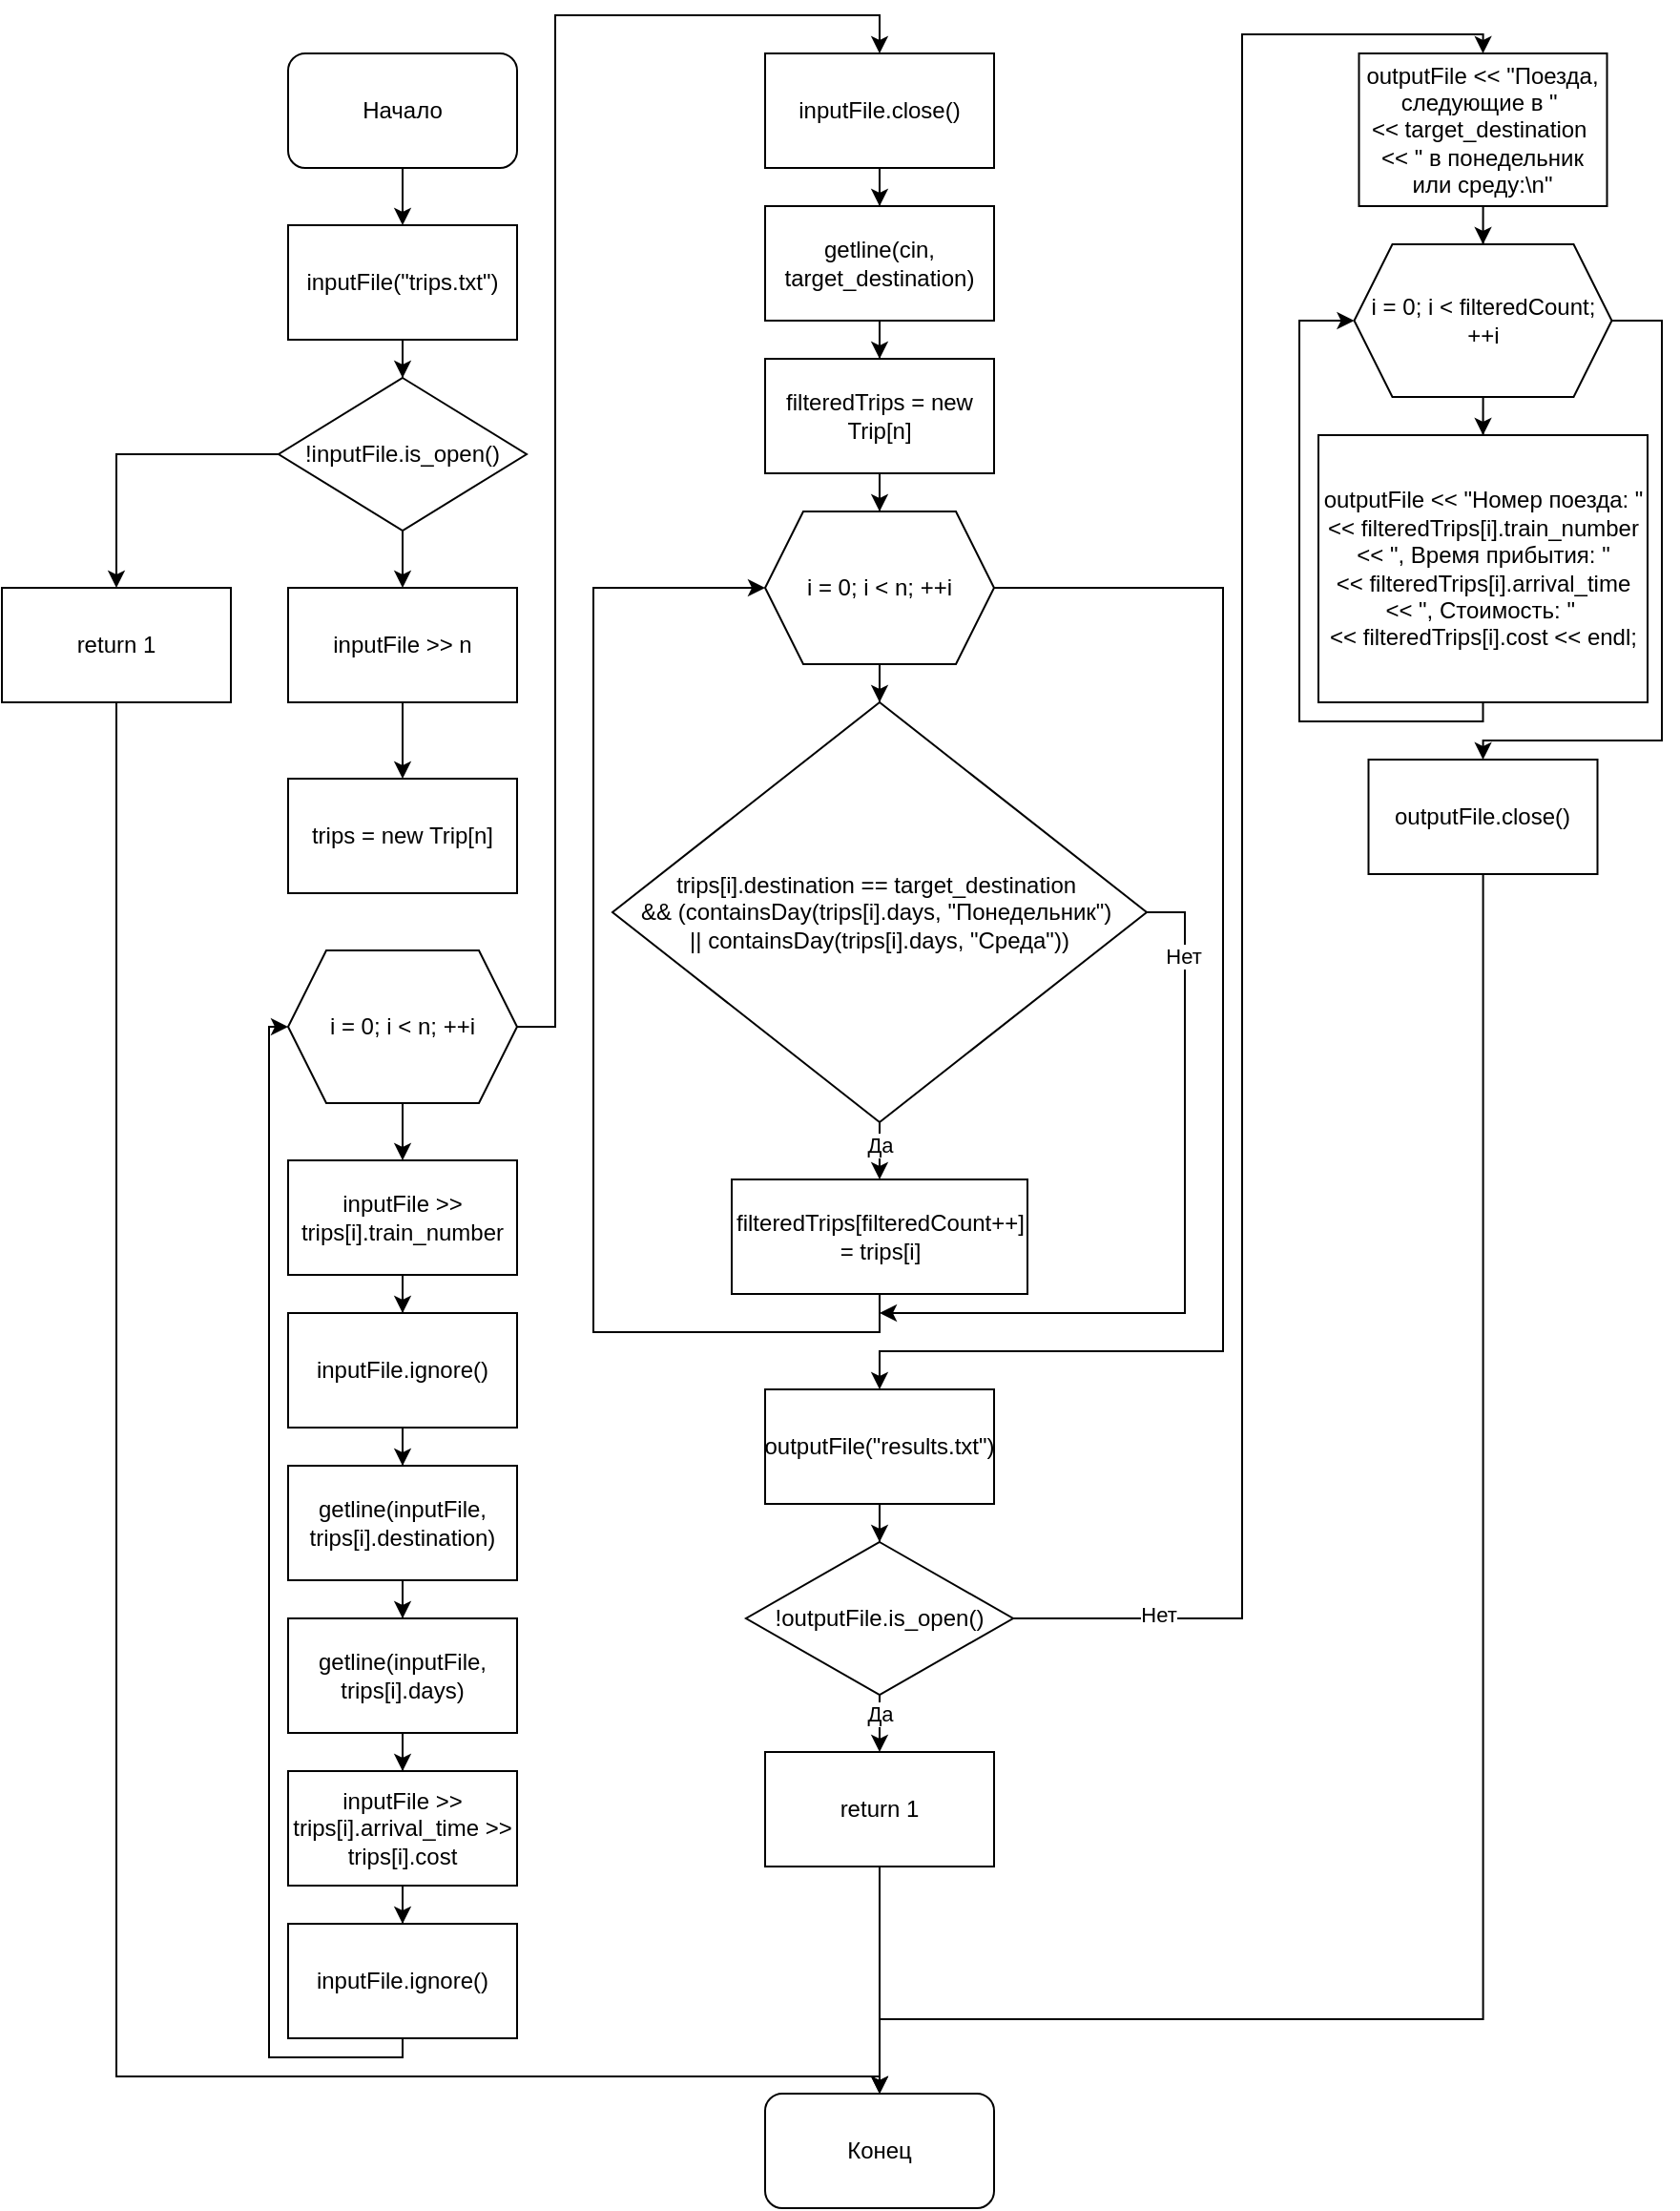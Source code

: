 <mxfile version="25.0.3">
  <diagram id="C5RBs43oDa-KdzZeNtuy" name="Page-1">
    <mxGraphModel dx="2620" dy="989" grid="1" gridSize="10" guides="1" tooltips="1" connect="1" arrows="1" fold="1" page="1" pageScale="1" pageWidth="827" pageHeight="1169" math="0" shadow="0">
      <root>
        <mxCell id="WIyWlLk6GJQsqaUBKTNV-0" />
        <mxCell id="WIyWlLk6GJQsqaUBKTNV-1" parent="WIyWlLk6GJQsqaUBKTNV-0" />
        <mxCell id="GQP_PlhW4etcPD42UCdk-39" style="edgeStyle=orthogonalEdgeStyle;rounded=0;orthogonalLoop=1;jettySize=auto;html=1;entryX=0.5;entryY=0;entryDx=0;entryDy=0;" edge="1" parent="WIyWlLk6GJQsqaUBKTNV-1" source="GQP_PlhW4etcPD42UCdk-0" target="GQP_PlhW4etcPD42UCdk-2">
          <mxGeometry relative="1" as="geometry" />
        </mxCell>
        <mxCell id="GQP_PlhW4etcPD42UCdk-0" value="Начало" style="rounded=1;whiteSpace=wrap;html=1;" vertex="1" parent="WIyWlLk6GJQsqaUBKTNV-1">
          <mxGeometry x="130" y="40" width="120" height="60" as="geometry" />
        </mxCell>
        <mxCell id="GQP_PlhW4etcPD42UCdk-40" style="edgeStyle=orthogonalEdgeStyle;rounded=0;orthogonalLoop=1;jettySize=auto;html=1;entryX=0.5;entryY=0;entryDx=0;entryDy=0;" edge="1" parent="WIyWlLk6GJQsqaUBKTNV-1" source="GQP_PlhW4etcPD42UCdk-2" target="GQP_PlhW4etcPD42UCdk-3">
          <mxGeometry relative="1" as="geometry" />
        </mxCell>
        <mxCell id="GQP_PlhW4etcPD42UCdk-2" value="inputFile(&quot;trips.txt&quot;)" style="rounded=0;whiteSpace=wrap;html=1;" vertex="1" parent="WIyWlLk6GJQsqaUBKTNV-1">
          <mxGeometry x="130" y="130" width="120" height="60" as="geometry" />
        </mxCell>
        <mxCell id="GQP_PlhW4etcPD42UCdk-41" style="edgeStyle=orthogonalEdgeStyle;rounded=0;orthogonalLoop=1;jettySize=auto;html=1;entryX=0.5;entryY=0;entryDx=0;entryDy=0;" edge="1" parent="WIyWlLk6GJQsqaUBKTNV-1" source="GQP_PlhW4etcPD42UCdk-3" target="GQP_PlhW4etcPD42UCdk-5">
          <mxGeometry relative="1" as="geometry" />
        </mxCell>
        <mxCell id="GQP_PlhW4etcPD42UCdk-64" style="edgeStyle=orthogonalEdgeStyle;rounded=0;orthogonalLoop=1;jettySize=auto;html=1;entryX=0.5;entryY=0;entryDx=0;entryDy=0;" edge="1" parent="WIyWlLk6GJQsqaUBKTNV-1" source="GQP_PlhW4etcPD42UCdk-3" target="GQP_PlhW4etcPD42UCdk-4">
          <mxGeometry relative="1" as="geometry" />
        </mxCell>
        <mxCell id="GQP_PlhW4etcPD42UCdk-3" value="!inputFile.is_open()" style="rhombus;whiteSpace=wrap;html=1;" vertex="1" parent="WIyWlLk6GJQsqaUBKTNV-1">
          <mxGeometry x="125" y="210" width="130" height="80" as="geometry" />
        </mxCell>
        <mxCell id="GQP_PlhW4etcPD42UCdk-69" style="edgeStyle=orthogonalEdgeStyle;rounded=0;orthogonalLoop=1;jettySize=auto;html=1;entryX=0.5;entryY=0;entryDx=0;entryDy=0;" edge="1" parent="WIyWlLk6GJQsqaUBKTNV-1" source="GQP_PlhW4etcPD42UCdk-4" target="GQP_PlhW4etcPD42UCdk-66">
          <mxGeometry relative="1" as="geometry">
            <Array as="points">
              <mxPoint x="40" y="1100" />
              <mxPoint x="440" y="1100" />
            </Array>
          </mxGeometry>
        </mxCell>
        <mxCell id="GQP_PlhW4etcPD42UCdk-4" value="return 1" style="rounded=0;whiteSpace=wrap;html=1;" vertex="1" parent="WIyWlLk6GJQsqaUBKTNV-1">
          <mxGeometry x="-20" y="320" width="120" height="60" as="geometry" />
        </mxCell>
        <mxCell id="GQP_PlhW4etcPD42UCdk-42" style="edgeStyle=orthogonalEdgeStyle;rounded=0;orthogonalLoop=1;jettySize=auto;html=1;entryX=0.5;entryY=0;entryDx=0;entryDy=0;" edge="1" parent="WIyWlLk6GJQsqaUBKTNV-1" source="GQP_PlhW4etcPD42UCdk-5" target="GQP_PlhW4etcPD42UCdk-6">
          <mxGeometry relative="1" as="geometry" />
        </mxCell>
        <mxCell id="GQP_PlhW4etcPD42UCdk-5" value="inputFile &amp;gt;&amp;gt; n" style="rounded=0;whiteSpace=wrap;html=1;" vertex="1" parent="WIyWlLk6GJQsqaUBKTNV-1">
          <mxGeometry x="130" y="320" width="120" height="60" as="geometry" />
        </mxCell>
        <mxCell id="GQP_PlhW4etcPD42UCdk-6" value="trips = new Trip[n]" style="rounded=0;whiteSpace=wrap;html=1;" vertex="1" parent="WIyWlLk6GJQsqaUBKTNV-1">
          <mxGeometry x="130" y="420" width="120" height="60" as="geometry" />
        </mxCell>
        <mxCell id="GQP_PlhW4etcPD42UCdk-14" style="edgeStyle=orthogonalEdgeStyle;rounded=0;orthogonalLoop=1;jettySize=auto;html=1;entryX=0.5;entryY=0;entryDx=0;entryDy=0;" edge="1" parent="WIyWlLk6GJQsqaUBKTNV-1" source="GQP_PlhW4etcPD42UCdk-7" target="GQP_PlhW4etcPD42UCdk-8">
          <mxGeometry relative="1" as="geometry" />
        </mxCell>
        <mxCell id="GQP_PlhW4etcPD42UCdk-34" style="edgeStyle=orthogonalEdgeStyle;rounded=0;orthogonalLoop=1;jettySize=auto;html=1;entryX=0.5;entryY=0;entryDx=0;entryDy=0;" edge="1" parent="WIyWlLk6GJQsqaUBKTNV-1" source="GQP_PlhW4etcPD42UCdk-7" target="GQP_PlhW4etcPD42UCdk-21">
          <mxGeometry relative="1" as="geometry">
            <Array as="points">
              <mxPoint x="270" y="550" />
              <mxPoint x="270" y="20" />
              <mxPoint x="440" y="20" />
            </Array>
          </mxGeometry>
        </mxCell>
        <mxCell id="GQP_PlhW4etcPD42UCdk-7" value="i = 0; i &amp;lt; n; ++i" style="shape=hexagon;perimeter=hexagonPerimeter2;whiteSpace=wrap;html=1;fixedSize=1;" vertex="1" parent="WIyWlLk6GJQsqaUBKTNV-1">
          <mxGeometry x="130" y="510" width="120" height="80" as="geometry" />
        </mxCell>
        <mxCell id="GQP_PlhW4etcPD42UCdk-15" style="edgeStyle=orthogonalEdgeStyle;rounded=0;orthogonalLoop=1;jettySize=auto;html=1;entryX=0.5;entryY=0;entryDx=0;entryDy=0;" edge="1" parent="WIyWlLk6GJQsqaUBKTNV-1" source="GQP_PlhW4etcPD42UCdk-8" target="GQP_PlhW4etcPD42UCdk-9">
          <mxGeometry relative="1" as="geometry" />
        </mxCell>
        <mxCell id="GQP_PlhW4etcPD42UCdk-8" value="inputFile &amp;gt;&amp;gt; trips[i].train_number" style="rounded=0;whiteSpace=wrap;html=1;" vertex="1" parent="WIyWlLk6GJQsqaUBKTNV-1">
          <mxGeometry x="130" y="620" width="120" height="60" as="geometry" />
        </mxCell>
        <mxCell id="GQP_PlhW4etcPD42UCdk-16" style="edgeStyle=orthogonalEdgeStyle;rounded=0;orthogonalLoop=1;jettySize=auto;html=1;entryX=0.5;entryY=0;entryDx=0;entryDy=0;" edge="1" parent="WIyWlLk6GJQsqaUBKTNV-1" source="GQP_PlhW4etcPD42UCdk-9" target="GQP_PlhW4etcPD42UCdk-10">
          <mxGeometry relative="1" as="geometry" />
        </mxCell>
        <mxCell id="GQP_PlhW4etcPD42UCdk-9" value="inputFile.ignore()" style="rounded=0;whiteSpace=wrap;html=1;" vertex="1" parent="WIyWlLk6GJQsqaUBKTNV-1">
          <mxGeometry x="130" y="700" width="120" height="60" as="geometry" />
        </mxCell>
        <mxCell id="GQP_PlhW4etcPD42UCdk-17" style="edgeStyle=orthogonalEdgeStyle;rounded=0;orthogonalLoop=1;jettySize=auto;html=1;entryX=0.5;entryY=0;entryDx=0;entryDy=0;" edge="1" parent="WIyWlLk6GJQsqaUBKTNV-1" source="GQP_PlhW4etcPD42UCdk-10" target="GQP_PlhW4etcPD42UCdk-11">
          <mxGeometry relative="1" as="geometry" />
        </mxCell>
        <mxCell id="GQP_PlhW4etcPD42UCdk-10" value="getline(inputFile, trips[i].destination)" style="rounded=0;whiteSpace=wrap;html=1;" vertex="1" parent="WIyWlLk6GJQsqaUBKTNV-1">
          <mxGeometry x="130" y="780" width="120" height="60" as="geometry" />
        </mxCell>
        <mxCell id="GQP_PlhW4etcPD42UCdk-18" style="edgeStyle=orthogonalEdgeStyle;rounded=0;orthogonalLoop=1;jettySize=auto;html=1;entryX=0.5;entryY=0;entryDx=0;entryDy=0;" edge="1" parent="WIyWlLk6GJQsqaUBKTNV-1" source="GQP_PlhW4etcPD42UCdk-11" target="GQP_PlhW4etcPD42UCdk-12">
          <mxGeometry relative="1" as="geometry" />
        </mxCell>
        <mxCell id="GQP_PlhW4etcPD42UCdk-11" value="getline(inputFile, trips[i].days)" style="rounded=0;whiteSpace=wrap;html=1;" vertex="1" parent="WIyWlLk6GJQsqaUBKTNV-1">
          <mxGeometry x="130" y="860" width="120" height="60" as="geometry" />
        </mxCell>
        <mxCell id="GQP_PlhW4etcPD42UCdk-19" style="edgeStyle=orthogonalEdgeStyle;rounded=0;orthogonalLoop=1;jettySize=auto;html=1;entryX=0.5;entryY=0;entryDx=0;entryDy=0;" edge="1" parent="WIyWlLk6GJQsqaUBKTNV-1" source="GQP_PlhW4etcPD42UCdk-12" target="GQP_PlhW4etcPD42UCdk-13">
          <mxGeometry relative="1" as="geometry" />
        </mxCell>
        <mxCell id="GQP_PlhW4etcPD42UCdk-12" value="inputFile &amp;gt;&amp;gt; trips[i].arrival_time &amp;gt;&amp;gt; trips[i].cost" style="rounded=0;whiteSpace=wrap;html=1;" vertex="1" parent="WIyWlLk6GJQsqaUBKTNV-1">
          <mxGeometry x="130" y="940" width="120" height="60" as="geometry" />
        </mxCell>
        <mxCell id="GQP_PlhW4etcPD42UCdk-20" style="edgeStyle=orthogonalEdgeStyle;rounded=0;orthogonalLoop=1;jettySize=auto;html=1;entryX=0;entryY=0.5;entryDx=0;entryDy=0;" edge="1" parent="WIyWlLk6GJQsqaUBKTNV-1" source="GQP_PlhW4etcPD42UCdk-13" target="GQP_PlhW4etcPD42UCdk-7">
          <mxGeometry relative="1" as="geometry">
            <Array as="points">
              <mxPoint x="190" y="1090" />
              <mxPoint x="120" y="1090" />
              <mxPoint x="120" y="550" />
            </Array>
          </mxGeometry>
        </mxCell>
        <mxCell id="GQP_PlhW4etcPD42UCdk-13" value="inputFile.ignore()" style="rounded=0;whiteSpace=wrap;html=1;" vertex="1" parent="WIyWlLk6GJQsqaUBKTNV-1">
          <mxGeometry x="130" y="1020" width="120" height="60" as="geometry" />
        </mxCell>
        <mxCell id="GQP_PlhW4etcPD42UCdk-35" style="edgeStyle=orthogonalEdgeStyle;rounded=0;orthogonalLoop=1;jettySize=auto;html=1;entryX=0.5;entryY=0;entryDx=0;entryDy=0;" edge="1" parent="WIyWlLk6GJQsqaUBKTNV-1" source="GQP_PlhW4etcPD42UCdk-21" target="GQP_PlhW4etcPD42UCdk-23">
          <mxGeometry relative="1" as="geometry" />
        </mxCell>
        <mxCell id="GQP_PlhW4etcPD42UCdk-21" value="inputFile.close()" style="rounded=0;whiteSpace=wrap;html=1;" vertex="1" parent="WIyWlLk6GJQsqaUBKTNV-1">
          <mxGeometry x="380" y="40" width="120" height="60" as="geometry" />
        </mxCell>
        <mxCell id="GQP_PlhW4etcPD42UCdk-36" style="edgeStyle=orthogonalEdgeStyle;rounded=0;orthogonalLoop=1;jettySize=auto;html=1;entryX=0.5;entryY=0;entryDx=0;entryDy=0;" edge="1" parent="WIyWlLk6GJQsqaUBKTNV-1" source="GQP_PlhW4etcPD42UCdk-23" target="GQP_PlhW4etcPD42UCdk-25">
          <mxGeometry relative="1" as="geometry" />
        </mxCell>
        <mxCell id="GQP_PlhW4etcPD42UCdk-23" value="getline(cin, target_destination)" style="rounded=0;whiteSpace=wrap;html=1;" vertex="1" parent="WIyWlLk6GJQsqaUBKTNV-1">
          <mxGeometry x="380" y="120" width="120" height="60" as="geometry" />
        </mxCell>
        <mxCell id="GQP_PlhW4etcPD42UCdk-37" style="edgeStyle=orthogonalEdgeStyle;rounded=0;orthogonalLoop=1;jettySize=auto;html=1;entryX=0.5;entryY=0;entryDx=0;entryDy=0;" edge="1" parent="WIyWlLk6GJQsqaUBKTNV-1" source="GQP_PlhW4etcPD42UCdk-25" target="GQP_PlhW4etcPD42UCdk-27">
          <mxGeometry relative="1" as="geometry" />
        </mxCell>
        <mxCell id="GQP_PlhW4etcPD42UCdk-25" value="filteredTrips = new Trip[n]" style="rounded=0;whiteSpace=wrap;html=1;" vertex="1" parent="WIyWlLk6GJQsqaUBKTNV-1">
          <mxGeometry x="380" y="200" width="120" height="60" as="geometry" />
        </mxCell>
        <mxCell id="GQP_PlhW4etcPD42UCdk-29" style="edgeStyle=orthogonalEdgeStyle;rounded=0;orthogonalLoop=1;jettySize=auto;html=1;entryX=0.5;entryY=0;entryDx=0;entryDy=0;" edge="1" parent="WIyWlLk6GJQsqaUBKTNV-1" source="GQP_PlhW4etcPD42UCdk-27" target="GQP_PlhW4etcPD42UCdk-28">
          <mxGeometry relative="1" as="geometry" />
        </mxCell>
        <mxCell id="GQP_PlhW4etcPD42UCdk-46" style="edgeStyle=orthogonalEdgeStyle;rounded=0;orthogonalLoop=1;jettySize=auto;html=1;entryX=0.5;entryY=0;entryDx=0;entryDy=0;" edge="1" parent="WIyWlLk6GJQsqaUBKTNV-1" source="GQP_PlhW4etcPD42UCdk-27" target="GQP_PlhW4etcPD42UCdk-45">
          <mxGeometry relative="1" as="geometry">
            <Array as="points">
              <mxPoint x="620" y="320" />
              <mxPoint x="620" y="720" />
              <mxPoint x="440" y="720" />
            </Array>
          </mxGeometry>
        </mxCell>
        <mxCell id="GQP_PlhW4etcPD42UCdk-27" value="i = 0; i &amp;lt; n; ++i" style="shape=hexagon;perimeter=hexagonPerimeter2;whiteSpace=wrap;html=1;fixedSize=1;" vertex="1" parent="WIyWlLk6GJQsqaUBKTNV-1">
          <mxGeometry x="380" y="280" width="120" height="80" as="geometry" />
        </mxCell>
        <mxCell id="GQP_PlhW4etcPD42UCdk-31" value="" style="edgeStyle=orthogonalEdgeStyle;rounded=0;orthogonalLoop=1;jettySize=auto;html=1;" edge="1" parent="WIyWlLk6GJQsqaUBKTNV-1" source="GQP_PlhW4etcPD42UCdk-28" target="GQP_PlhW4etcPD42UCdk-30">
          <mxGeometry relative="1" as="geometry" />
        </mxCell>
        <mxCell id="GQP_PlhW4etcPD42UCdk-32" value="Да" style="edgeLabel;html=1;align=center;verticalAlign=middle;resizable=0;points=[];" vertex="1" connectable="0" parent="GQP_PlhW4etcPD42UCdk-31">
          <mxGeometry x="0.137" relative="1" as="geometry">
            <mxPoint as="offset" />
          </mxGeometry>
        </mxCell>
        <mxCell id="GQP_PlhW4etcPD42UCdk-43" style="edgeStyle=orthogonalEdgeStyle;rounded=0;orthogonalLoop=1;jettySize=auto;html=1;" edge="1" parent="WIyWlLk6GJQsqaUBKTNV-1" source="GQP_PlhW4etcPD42UCdk-28">
          <mxGeometry relative="1" as="geometry">
            <mxPoint x="440" y="700" as="targetPoint" />
            <Array as="points">
              <mxPoint x="600" y="490" />
              <mxPoint x="600" y="700" />
            </Array>
          </mxGeometry>
        </mxCell>
        <mxCell id="GQP_PlhW4etcPD42UCdk-44" value="Нет" style="edgeLabel;html=1;align=center;verticalAlign=middle;resizable=0;points=[];" vertex="1" connectable="0" parent="GQP_PlhW4etcPD42UCdk-43">
          <mxGeometry x="-0.779" y="-1" relative="1" as="geometry">
            <mxPoint as="offset" />
          </mxGeometry>
        </mxCell>
        <mxCell id="GQP_PlhW4etcPD42UCdk-28" value="&lt;div&gt;trips[i].destination == target_destination&amp;nbsp;&lt;/div&gt;&lt;div&gt;&amp;amp;&amp;amp; (containsDay(trips[i].days, &quot;Понедельник&quot;)&amp;nbsp;&lt;/div&gt;&lt;div&gt;|| containsDay(trips[i].days, &quot;Среда&quot;))&lt;/div&gt;" style="rhombus;whiteSpace=wrap;html=1;" vertex="1" parent="WIyWlLk6GJQsqaUBKTNV-1">
          <mxGeometry x="300" y="380" width="280" height="220" as="geometry" />
        </mxCell>
        <mxCell id="GQP_PlhW4etcPD42UCdk-33" style="edgeStyle=orthogonalEdgeStyle;rounded=0;orthogonalLoop=1;jettySize=auto;html=1;entryX=0;entryY=0.5;entryDx=0;entryDy=0;" edge="1" parent="WIyWlLk6GJQsqaUBKTNV-1" source="GQP_PlhW4etcPD42UCdk-30" target="GQP_PlhW4etcPD42UCdk-27">
          <mxGeometry relative="1" as="geometry">
            <Array as="points">
              <mxPoint x="440" y="710" />
              <mxPoint x="290" y="710" />
              <mxPoint x="290" y="320" />
            </Array>
          </mxGeometry>
        </mxCell>
        <mxCell id="GQP_PlhW4etcPD42UCdk-30" value="filteredTrips[filteredCount++]&lt;div&gt;= trips[i]&lt;/div&gt;" style="whiteSpace=wrap;html=1;" vertex="1" parent="WIyWlLk6GJQsqaUBKTNV-1">
          <mxGeometry x="362.5" y="630" width="155" height="60" as="geometry" />
        </mxCell>
        <mxCell id="GQP_PlhW4etcPD42UCdk-48" style="edgeStyle=orthogonalEdgeStyle;rounded=0;orthogonalLoop=1;jettySize=auto;html=1;entryX=0.5;entryY=0;entryDx=0;entryDy=0;" edge="1" parent="WIyWlLk6GJQsqaUBKTNV-1" source="GQP_PlhW4etcPD42UCdk-45" target="GQP_PlhW4etcPD42UCdk-47">
          <mxGeometry relative="1" as="geometry" />
        </mxCell>
        <UserObject label="outputFile(&quot;results.txt&quot;)" link="outputFile(&quot;results.txt&quot;)" id="GQP_PlhW4etcPD42UCdk-45">
          <mxCell style="rounded=0;whiteSpace=wrap;html=1;" vertex="1" parent="WIyWlLk6GJQsqaUBKTNV-1">
            <mxGeometry x="380" y="740" width="120" height="60" as="geometry" />
          </mxCell>
        </UserObject>
        <mxCell id="GQP_PlhW4etcPD42UCdk-50" style="edgeStyle=orthogonalEdgeStyle;rounded=0;orthogonalLoop=1;jettySize=auto;html=1;entryX=0.5;entryY=0;entryDx=0;entryDy=0;" edge="1" parent="WIyWlLk6GJQsqaUBKTNV-1" source="GQP_PlhW4etcPD42UCdk-47" target="GQP_PlhW4etcPD42UCdk-49">
          <mxGeometry relative="1" as="geometry" />
        </mxCell>
        <mxCell id="GQP_PlhW4etcPD42UCdk-51" value="Да" style="edgeLabel;html=1;align=center;verticalAlign=middle;resizable=0;points=[];" vertex="1" connectable="0" parent="GQP_PlhW4etcPD42UCdk-50">
          <mxGeometry x="0.567" relative="1" as="geometry">
            <mxPoint y="-9" as="offset" />
          </mxGeometry>
        </mxCell>
        <mxCell id="GQP_PlhW4etcPD42UCdk-53" style="edgeStyle=orthogonalEdgeStyle;rounded=0;orthogonalLoop=1;jettySize=auto;html=1;entryX=0.5;entryY=0;entryDx=0;entryDy=0;" edge="1" parent="WIyWlLk6GJQsqaUBKTNV-1" source="GQP_PlhW4etcPD42UCdk-47" target="GQP_PlhW4etcPD42UCdk-52">
          <mxGeometry relative="1" as="geometry">
            <mxPoint x="720" y="20" as="targetPoint" />
            <Array as="points">
              <mxPoint x="630" y="860" />
              <mxPoint x="630" y="30" />
              <mxPoint x="756" y="30" />
            </Array>
          </mxGeometry>
        </mxCell>
        <mxCell id="GQP_PlhW4etcPD42UCdk-54" value="Нет" style="edgeLabel;html=1;align=center;verticalAlign=middle;resizable=0;points=[];" vertex="1" connectable="0" parent="GQP_PlhW4etcPD42UCdk-53">
          <mxGeometry x="-0.86" y="2" relative="1" as="geometry">
            <mxPoint as="offset" />
          </mxGeometry>
        </mxCell>
        <mxCell id="GQP_PlhW4etcPD42UCdk-47" value="!outputFile.is_open()" style="rhombus;whiteSpace=wrap;html=1;" vertex="1" parent="WIyWlLk6GJQsqaUBKTNV-1">
          <mxGeometry x="370" y="820" width="140" height="80" as="geometry" />
        </mxCell>
        <mxCell id="GQP_PlhW4etcPD42UCdk-68" style="edgeStyle=orthogonalEdgeStyle;rounded=0;orthogonalLoop=1;jettySize=auto;html=1;entryX=0.5;entryY=0;entryDx=0;entryDy=0;" edge="1" parent="WIyWlLk6GJQsqaUBKTNV-1" source="GQP_PlhW4etcPD42UCdk-49" target="GQP_PlhW4etcPD42UCdk-66">
          <mxGeometry relative="1" as="geometry" />
        </mxCell>
        <mxCell id="GQP_PlhW4etcPD42UCdk-49" value="return 1" style="rounded=0;whiteSpace=wrap;html=1;" vertex="1" parent="WIyWlLk6GJQsqaUBKTNV-1">
          <mxGeometry x="380" y="930" width="120" height="60" as="geometry" />
        </mxCell>
        <mxCell id="GQP_PlhW4etcPD42UCdk-57" style="edgeStyle=orthogonalEdgeStyle;rounded=0;orthogonalLoop=1;jettySize=auto;html=1;entryX=0.5;entryY=0;entryDx=0;entryDy=0;" edge="1" parent="WIyWlLk6GJQsqaUBKTNV-1" source="GQP_PlhW4etcPD42UCdk-52" target="GQP_PlhW4etcPD42UCdk-56">
          <mxGeometry relative="1" as="geometry" />
        </mxCell>
        <mxCell id="GQP_PlhW4etcPD42UCdk-52" value="&lt;div&gt;outputFile &amp;lt;&amp;lt; &quot;Поезда, следующие в &quot;&amp;nbsp;&lt;/div&gt;&lt;div&gt;&amp;lt;&amp;lt; target_destination&amp;nbsp;&lt;/div&gt;&lt;div&gt;&amp;lt;&amp;lt; &quot; в понедельник или среду:\n&quot;&lt;/div&gt;" style="rounded=0;whiteSpace=wrap;html=1;" vertex="1" parent="WIyWlLk6GJQsqaUBKTNV-1">
          <mxGeometry x="691.25" y="40" width="130" height="80" as="geometry" />
        </mxCell>
        <mxCell id="GQP_PlhW4etcPD42UCdk-60" style="edgeStyle=orthogonalEdgeStyle;rounded=0;orthogonalLoop=1;jettySize=auto;html=1;entryX=0.5;entryY=0;entryDx=0;entryDy=0;" edge="1" parent="WIyWlLk6GJQsqaUBKTNV-1" source="GQP_PlhW4etcPD42UCdk-56" target="GQP_PlhW4etcPD42UCdk-59">
          <mxGeometry relative="1" as="geometry" />
        </mxCell>
        <mxCell id="GQP_PlhW4etcPD42UCdk-63" style="edgeStyle=orthogonalEdgeStyle;rounded=0;orthogonalLoop=1;jettySize=auto;html=1;entryX=0.5;entryY=0;entryDx=0;entryDy=0;" edge="1" parent="WIyWlLk6GJQsqaUBKTNV-1" source="GQP_PlhW4etcPD42UCdk-56" target="GQP_PlhW4etcPD42UCdk-62">
          <mxGeometry relative="1" as="geometry">
            <Array as="points">
              <mxPoint x="850" y="180" />
              <mxPoint x="850" y="400" />
              <mxPoint x="756" y="400" />
            </Array>
          </mxGeometry>
        </mxCell>
        <mxCell id="GQP_PlhW4etcPD42UCdk-56" value="i = 0; i &amp;lt; filteredCount; ++i" style="shape=hexagon;perimeter=hexagonPerimeter2;whiteSpace=wrap;html=1;fixedSize=1;" vertex="1" parent="WIyWlLk6GJQsqaUBKTNV-1">
          <mxGeometry x="688.75" y="140" width="135" height="80" as="geometry" />
        </mxCell>
        <mxCell id="GQP_PlhW4etcPD42UCdk-61" style="edgeStyle=orthogonalEdgeStyle;rounded=0;orthogonalLoop=1;jettySize=auto;html=1;entryX=0;entryY=0.5;entryDx=0;entryDy=0;" edge="1" parent="WIyWlLk6GJQsqaUBKTNV-1" source="GQP_PlhW4etcPD42UCdk-59" target="GQP_PlhW4etcPD42UCdk-56">
          <mxGeometry relative="1" as="geometry">
            <Array as="points">
              <mxPoint x="756" y="390" />
              <mxPoint x="660" y="390" />
              <mxPoint x="660" y="180" />
            </Array>
          </mxGeometry>
        </mxCell>
        <mxCell id="GQP_PlhW4etcPD42UCdk-59" value="&lt;div&gt;outputFile &amp;lt;&amp;lt; &quot;Номер поезда: &quot;&lt;/div&gt;&lt;div&gt;&amp;lt;&amp;lt; filteredTrips[i].train_number&lt;/div&gt;&lt;div&gt;&amp;lt;&amp;lt; &quot;, Время прибытия: &quot;&lt;/div&gt;&lt;div&gt;&amp;lt;&amp;lt; filteredTrips[i].arrival_time&lt;/div&gt;&lt;div&gt;&amp;lt;&amp;lt; &quot;, Стоимость: &quot;&amp;nbsp;&lt;/div&gt;&lt;div&gt;&amp;lt;&amp;lt; filteredTrips[i].cost &amp;lt;&amp;lt; endl;&lt;/div&gt;" style="rounded=0;whiteSpace=wrap;html=1;" vertex="1" parent="WIyWlLk6GJQsqaUBKTNV-1">
          <mxGeometry x="670" y="240" width="172.5" height="140" as="geometry" />
        </mxCell>
        <mxCell id="GQP_PlhW4etcPD42UCdk-67" style="edgeStyle=orthogonalEdgeStyle;rounded=0;orthogonalLoop=1;jettySize=auto;html=1;entryX=0.5;entryY=0;entryDx=0;entryDy=0;" edge="1" parent="WIyWlLk6GJQsqaUBKTNV-1" source="GQP_PlhW4etcPD42UCdk-62" target="GQP_PlhW4etcPD42UCdk-66">
          <mxGeometry relative="1" as="geometry">
            <Array as="points">
              <mxPoint x="756" y="1070" />
              <mxPoint x="440" y="1070" />
            </Array>
          </mxGeometry>
        </mxCell>
        <mxCell id="GQP_PlhW4etcPD42UCdk-62" value="outputFile.close()" style="rounded=0;whiteSpace=wrap;html=1;" vertex="1" parent="WIyWlLk6GJQsqaUBKTNV-1">
          <mxGeometry x="696.25" y="410" width="120" height="60" as="geometry" />
        </mxCell>
        <mxCell id="GQP_PlhW4etcPD42UCdk-66" value="Конец" style="rounded=1;whiteSpace=wrap;html=1;" vertex="1" parent="WIyWlLk6GJQsqaUBKTNV-1">
          <mxGeometry x="380" y="1109" width="120" height="60" as="geometry" />
        </mxCell>
      </root>
    </mxGraphModel>
  </diagram>
</mxfile>
